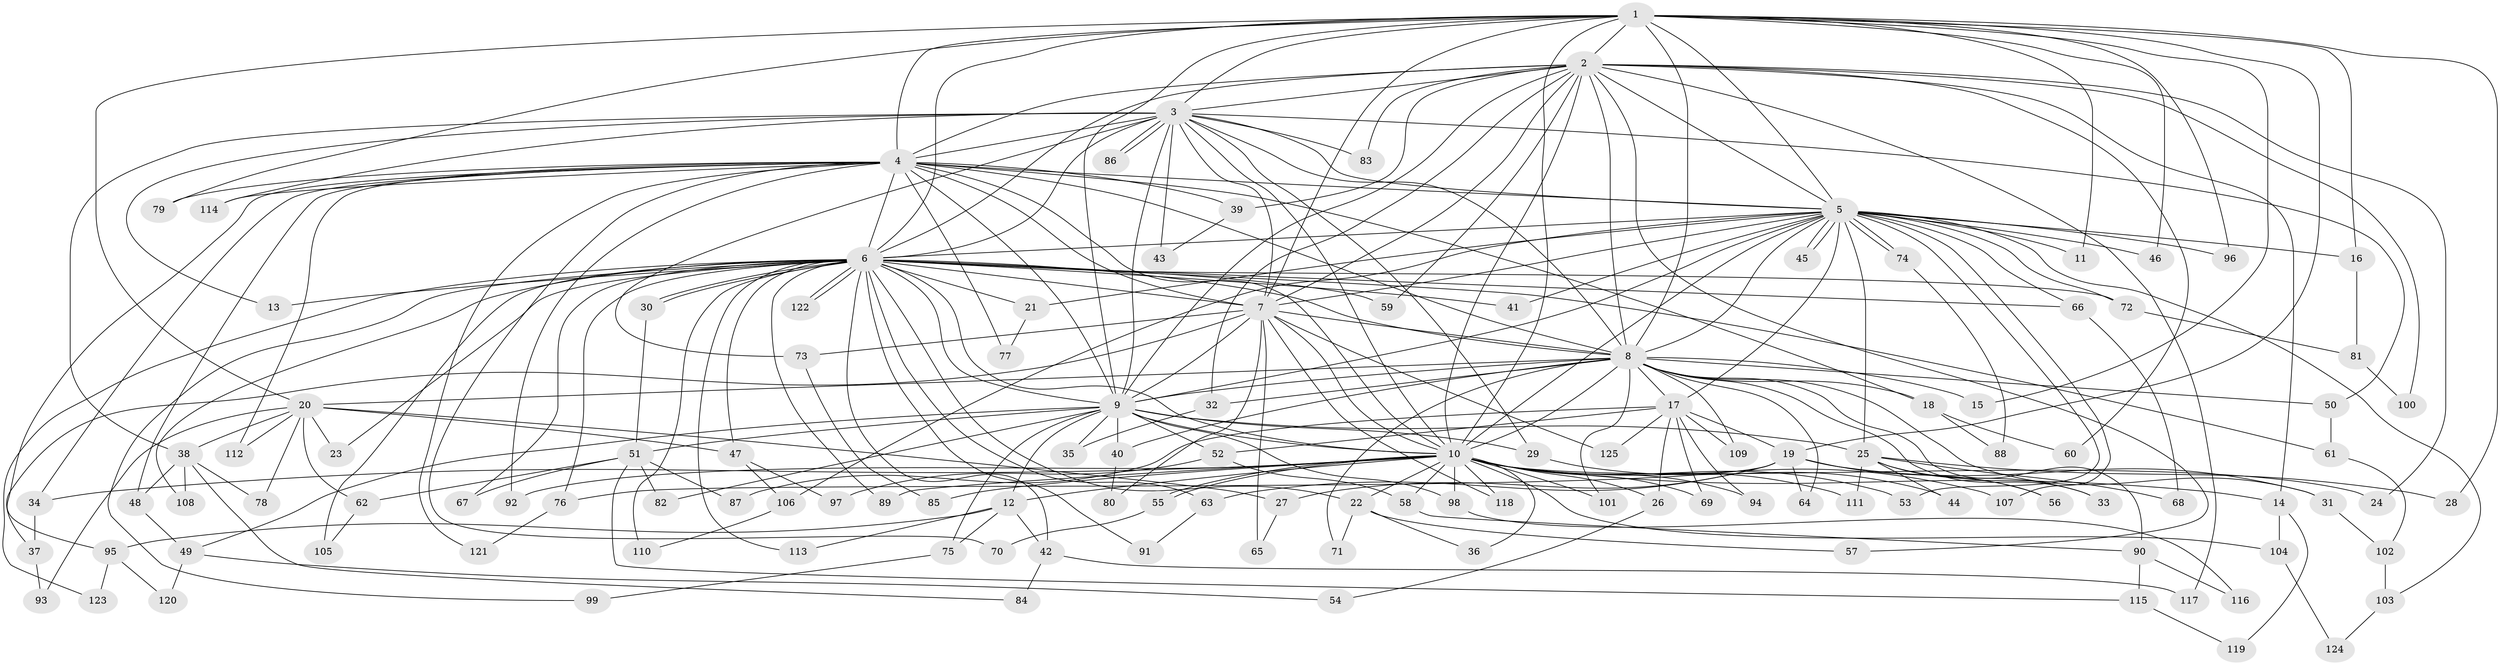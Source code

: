 // coarse degree distribution, {29: 0.020618556701030927, 18: 0.020618556701030927, 16: 0.010309278350515464, 22: 0.010309278350515464, 33: 0.010309278350515464, 14: 0.010309278350515464, 24: 0.010309278350515464, 2: 0.4639175257731959, 6: 0.010309278350515464, 4: 0.09278350515463918, 1: 0.010309278350515464, 3: 0.25773195876288657, 10: 0.010309278350515464, 8: 0.030927835051546393, 5: 0.030927835051546393}
// Generated by graph-tools (version 1.1) at 2025/41/03/06/25 10:41:35]
// undirected, 125 vertices, 275 edges
graph export_dot {
graph [start="1"]
  node [color=gray90,style=filled];
  1;
  2;
  3;
  4;
  5;
  6;
  7;
  8;
  9;
  10;
  11;
  12;
  13;
  14;
  15;
  16;
  17;
  18;
  19;
  20;
  21;
  22;
  23;
  24;
  25;
  26;
  27;
  28;
  29;
  30;
  31;
  32;
  33;
  34;
  35;
  36;
  37;
  38;
  39;
  40;
  41;
  42;
  43;
  44;
  45;
  46;
  47;
  48;
  49;
  50;
  51;
  52;
  53;
  54;
  55;
  56;
  57;
  58;
  59;
  60;
  61;
  62;
  63;
  64;
  65;
  66;
  67;
  68;
  69;
  70;
  71;
  72;
  73;
  74;
  75;
  76;
  77;
  78;
  79;
  80;
  81;
  82;
  83;
  84;
  85;
  86;
  87;
  88;
  89;
  90;
  91;
  92;
  93;
  94;
  95;
  96;
  97;
  98;
  99;
  100;
  101;
  102;
  103;
  104;
  105;
  106;
  107;
  108;
  109;
  110;
  111;
  112;
  113;
  114;
  115;
  116;
  117;
  118;
  119;
  120;
  121;
  122;
  123;
  124;
  125;
  1 -- 2;
  1 -- 3;
  1 -- 4;
  1 -- 5;
  1 -- 6;
  1 -- 7;
  1 -- 8;
  1 -- 9;
  1 -- 10;
  1 -- 11;
  1 -- 15;
  1 -- 16;
  1 -- 19;
  1 -- 20;
  1 -- 28;
  1 -- 46;
  1 -- 79;
  1 -- 96;
  2 -- 3;
  2 -- 4;
  2 -- 5;
  2 -- 6;
  2 -- 7;
  2 -- 8;
  2 -- 9;
  2 -- 10;
  2 -- 14;
  2 -- 24;
  2 -- 32;
  2 -- 39;
  2 -- 57;
  2 -- 59;
  2 -- 60;
  2 -- 83;
  2 -- 100;
  2 -- 117;
  3 -- 4;
  3 -- 5;
  3 -- 6;
  3 -- 7;
  3 -- 8;
  3 -- 9;
  3 -- 10;
  3 -- 13;
  3 -- 29;
  3 -- 38;
  3 -- 43;
  3 -- 50;
  3 -- 73;
  3 -- 83;
  3 -- 86;
  3 -- 86;
  3 -- 114;
  4 -- 5;
  4 -- 6;
  4 -- 7;
  4 -- 8;
  4 -- 9;
  4 -- 10;
  4 -- 18;
  4 -- 34;
  4 -- 39;
  4 -- 48;
  4 -- 70;
  4 -- 77;
  4 -- 79;
  4 -- 92;
  4 -- 95;
  4 -- 112;
  4 -- 114;
  4 -- 121;
  5 -- 6;
  5 -- 7;
  5 -- 8;
  5 -- 9;
  5 -- 10;
  5 -- 11;
  5 -- 16;
  5 -- 17;
  5 -- 21;
  5 -- 25;
  5 -- 41;
  5 -- 45;
  5 -- 45;
  5 -- 46;
  5 -- 53;
  5 -- 66;
  5 -- 72;
  5 -- 74;
  5 -- 74;
  5 -- 96;
  5 -- 103;
  5 -- 106;
  5 -- 107;
  6 -- 7;
  6 -- 8;
  6 -- 9;
  6 -- 10;
  6 -- 13;
  6 -- 21;
  6 -- 22;
  6 -- 23;
  6 -- 30;
  6 -- 30;
  6 -- 41;
  6 -- 42;
  6 -- 47;
  6 -- 59;
  6 -- 61;
  6 -- 63;
  6 -- 66;
  6 -- 67;
  6 -- 72;
  6 -- 76;
  6 -- 89;
  6 -- 91;
  6 -- 99;
  6 -- 105;
  6 -- 108;
  6 -- 110;
  6 -- 113;
  6 -- 122;
  6 -- 122;
  6 -- 123;
  7 -- 8;
  7 -- 9;
  7 -- 10;
  7 -- 37;
  7 -- 65;
  7 -- 73;
  7 -- 80;
  7 -- 118;
  7 -- 125;
  8 -- 9;
  8 -- 10;
  8 -- 15;
  8 -- 17;
  8 -- 18;
  8 -- 20;
  8 -- 31;
  8 -- 32;
  8 -- 33;
  8 -- 40;
  8 -- 50;
  8 -- 64;
  8 -- 71;
  8 -- 90;
  8 -- 101;
  8 -- 109;
  9 -- 10;
  9 -- 12;
  9 -- 25;
  9 -- 29;
  9 -- 35;
  9 -- 40;
  9 -- 49;
  9 -- 51;
  9 -- 52;
  9 -- 75;
  9 -- 82;
  9 -- 98;
  10 -- 12;
  10 -- 14;
  10 -- 22;
  10 -- 24;
  10 -- 26;
  10 -- 34;
  10 -- 36;
  10 -- 53;
  10 -- 55;
  10 -- 55;
  10 -- 58;
  10 -- 69;
  10 -- 85;
  10 -- 89;
  10 -- 92;
  10 -- 94;
  10 -- 98;
  10 -- 101;
  10 -- 104;
  10 -- 107;
  10 -- 111;
  10 -- 118;
  12 -- 42;
  12 -- 75;
  12 -- 95;
  12 -- 113;
  14 -- 104;
  14 -- 119;
  16 -- 81;
  17 -- 19;
  17 -- 26;
  17 -- 52;
  17 -- 69;
  17 -- 87;
  17 -- 94;
  17 -- 109;
  17 -- 125;
  18 -- 60;
  18 -- 88;
  19 -- 27;
  19 -- 31;
  19 -- 56;
  19 -- 63;
  19 -- 64;
  19 -- 76;
  20 -- 23;
  20 -- 27;
  20 -- 38;
  20 -- 47;
  20 -- 62;
  20 -- 78;
  20 -- 93;
  20 -- 112;
  21 -- 77;
  22 -- 36;
  22 -- 57;
  22 -- 71;
  25 -- 28;
  25 -- 33;
  25 -- 44;
  25 -- 56;
  25 -- 68;
  25 -- 111;
  26 -- 54;
  27 -- 65;
  29 -- 44;
  30 -- 51;
  31 -- 102;
  32 -- 35;
  34 -- 37;
  37 -- 93;
  38 -- 48;
  38 -- 78;
  38 -- 84;
  38 -- 108;
  39 -- 43;
  40 -- 80;
  42 -- 84;
  42 -- 117;
  47 -- 97;
  47 -- 106;
  48 -- 49;
  49 -- 54;
  49 -- 120;
  50 -- 61;
  51 -- 62;
  51 -- 67;
  51 -- 82;
  51 -- 87;
  51 -- 115;
  52 -- 58;
  52 -- 97;
  55 -- 70;
  58 -- 90;
  61 -- 102;
  62 -- 105;
  63 -- 91;
  66 -- 68;
  72 -- 81;
  73 -- 85;
  74 -- 88;
  75 -- 99;
  76 -- 121;
  81 -- 100;
  90 -- 115;
  90 -- 116;
  95 -- 120;
  95 -- 123;
  98 -- 116;
  102 -- 103;
  103 -- 124;
  104 -- 124;
  106 -- 110;
  115 -- 119;
}
